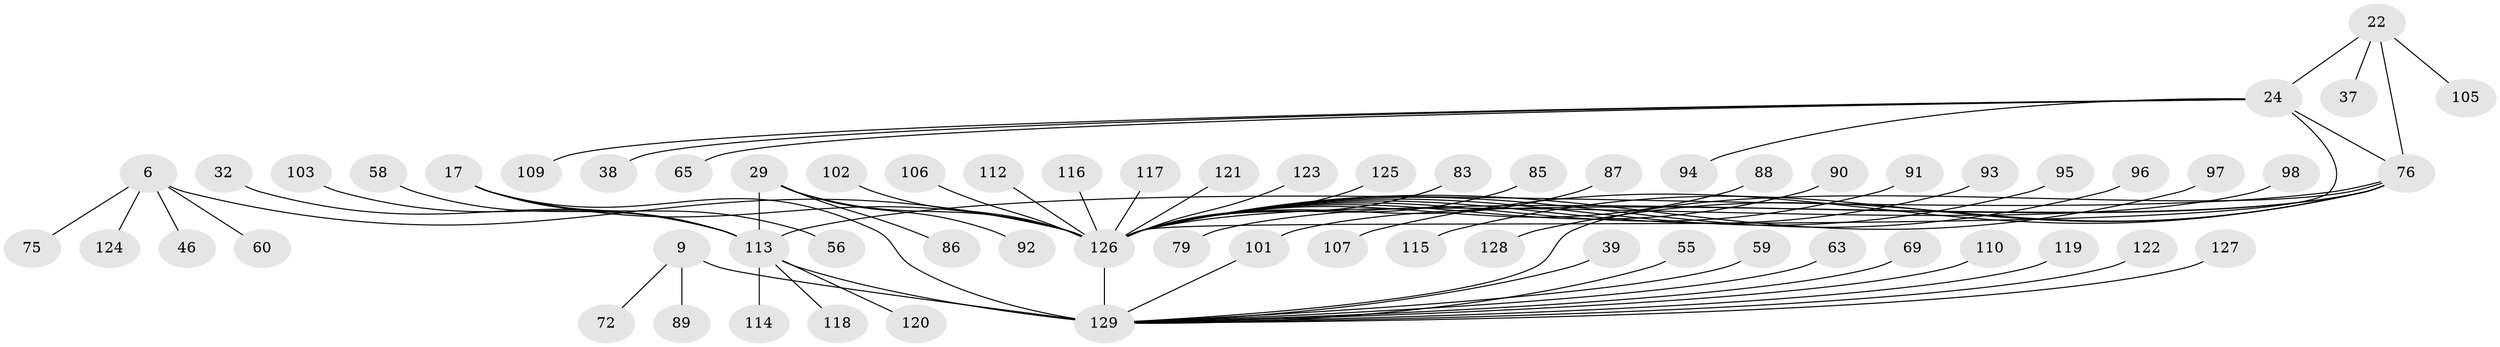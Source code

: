 // original degree distribution, {13: 0.007751937984496124, 10: 0.06976744186046512, 11: 0.007751937984496124, 6: 0.023255813953488372, 9: 0.023255813953488372, 12: 0.015503875968992248, 8: 0.031007751937984496, 7: 0.03875968992248062, 5: 0.015503875968992248, 1: 0.5813953488372093, 2: 0.14728682170542637, 3: 0.03875968992248062}
// Generated by graph-tools (version 1.1) at 2025/55/03/09/25 04:55:47]
// undirected, 64 vertices, 70 edges
graph export_dot {
graph [start="1"]
  node [color=gray90,style=filled];
  6 [super="+4"];
  9 [super="+7"];
  17 [super="+16"];
  22 [super="+19"];
  24 [super="+20"];
  29 [super="+26"];
  32;
  37;
  38;
  39;
  46;
  55;
  56;
  58;
  59 [super="+42"];
  60;
  63;
  65 [super="+41"];
  69;
  72;
  75;
  76 [super="+23"];
  79;
  83;
  85;
  86;
  87;
  88;
  89;
  90;
  91;
  92 [super="+70"];
  93;
  94;
  95;
  96;
  97;
  98;
  101 [super="+52"];
  102 [super="+71"];
  103;
  105;
  106;
  107 [super="+53"];
  109 [super="+78"];
  110;
  112;
  113 [super="+28+34+67+99+30"];
  114 [super="+82"];
  115;
  116;
  117;
  118;
  119 [super="+111"];
  120 [super="+48"];
  121;
  122;
  123;
  124;
  125;
  126 [super="+66+33+104+36+44+51+54+62+68+73+74+77+81"];
  127 [super="+108"];
  128 [super="+43+45"];
  129 [super="+80+84+12"];
  6 -- 46;
  6 -- 75;
  6 -- 124;
  6 -- 60;
  6 -- 126 [weight=9];
  9 -- 89;
  9 -- 72;
  9 -- 129 [weight=8];
  17 -- 56;
  17 -- 129;
  17 -- 113;
  17 -- 126 [weight=9];
  22 -- 24 [weight=4];
  22 -- 37;
  22 -- 105;
  22 -- 76 [weight=4];
  24 -- 38;
  24 -- 94;
  24 -- 65;
  24 -- 109;
  24 -- 126 [weight=2];
  24 -- 76 [weight=4];
  29 -- 86;
  29 -- 92;
  29 -- 113 [weight=8];
  29 -- 126;
  32 -- 113;
  39 -- 129;
  55 -- 129;
  58 -- 113;
  59 -- 129;
  63 -- 129;
  69 -- 129;
  76 -- 128;
  76 -- 101;
  76 -- 107;
  76 -- 79;
  76 -- 113 [weight=2];
  76 -- 115;
  76 -- 129 [weight=2];
  83 -- 126;
  85 -- 126;
  87 -- 126;
  88 -- 126;
  90 -- 126;
  91 -- 126;
  93 -- 126;
  95 -- 126;
  96 -- 126;
  97 -- 126;
  98 -- 126;
  101 -- 129 [weight=2];
  102 -- 126;
  103 -- 113;
  106 -- 126;
  110 -- 129;
  112 -- 126;
  113 -- 114;
  113 -- 120;
  113 -- 129 [weight=2];
  113 -- 118;
  116 -- 126;
  117 -- 126;
  119 -- 129;
  121 -- 126;
  122 -- 129;
  123 -- 126;
  125 -- 126;
  126 -- 129 [weight=4];
  127 -- 129;
}
